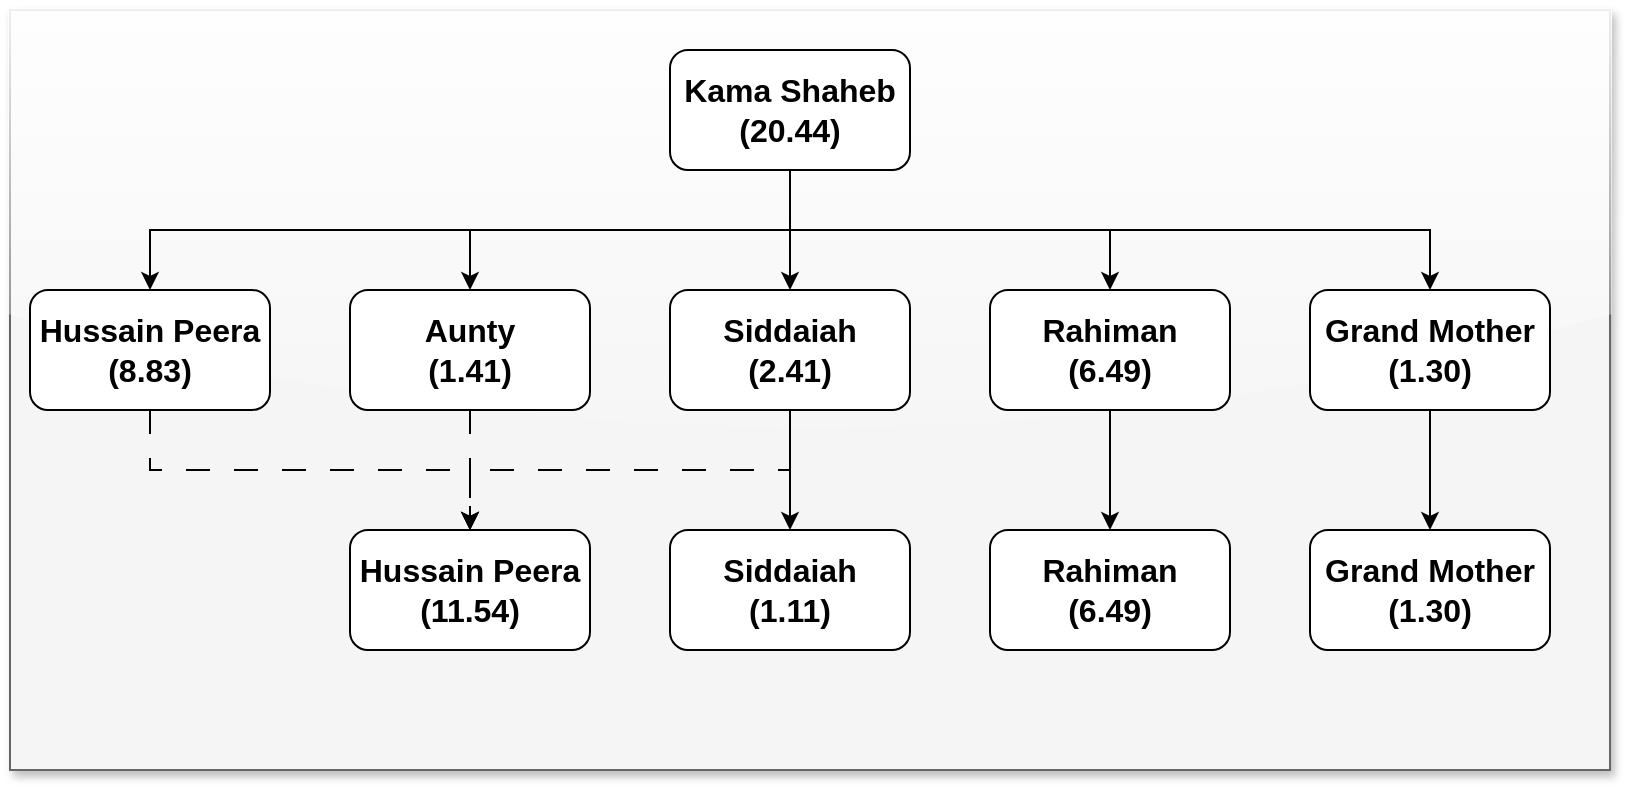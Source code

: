 <mxfile version="24.3.1" type="github">
  <diagram name="Page-1" id="wM5vTBgw53NvMh511tN3">
    <mxGraphModel dx="954" dy="558" grid="1" gridSize="10" guides="1" tooltips="1" connect="1" arrows="1" fold="1" page="1" pageScale="1" pageWidth="850" pageHeight="1100" math="0" shadow="0">
      <root>
        <mxCell id="0" />
        <mxCell id="1" parent="0" />
        <mxCell id="yvkBnEVUl6gwgJNbP0M0-14" value="" style="rounded=0;whiteSpace=wrap;html=1;fillColor=#f5f5f5;strokeColor=#666666;fontColor=#333333;glass=1;shadow=1;" vertex="1" parent="1">
          <mxGeometry x="30" y="20" width="800" height="380" as="geometry" />
        </mxCell>
        <mxCell id="yvkBnEVUl6gwgJNbP0M0-16" style="edgeStyle=orthogonalEdgeStyle;rounded=0;orthogonalLoop=1;jettySize=auto;html=1;exitX=0.5;exitY=1;exitDx=0;exitDy=0;" edge="1" parent="1" source="yvkBnEVUl6gwgJNbP0M0-1" target="yvkBnEVUl6gwgJNbP0M0-2">
          <mxGeometry relative="1" as="geometry" />
        </mxCell>
        <mxCell id="yvkBnEVUl6gwgJNbP0M0-17" style="edgeStyle=orthogonalEdgeStyle;rounded=0;orthogonalLoop=1;jettySize=auto;html=1;exitX=0.5;exitY=1;exitDx=0;exitDy=0;" edge="1" parent="1" source="yvkBnEVUl6gwgJNbP0M0-1" target="yvkBnEVUl6gwgJNbP0M0-6">
          <mxGeometry relative="1" as="geometry" />
        </mxCell>
        <mxCell id="yvkBnEVUl6gwgJNbP0M0-18" style="edgeStyle=orthogonalEdgeStyle;rounded=0;orthogonalLoop=1;jettySize=auto;html=1;exitX=0.5;exitY=1;exitDx=0;exitDy=0;" edge="1" parent="1" source="yvkBnEVUl6gwgJNbP0M0-1" target="yvkBnEVUl6gwgJNbP0M0-4">
          <mxGeometry relative="1" as="geometry" />
        </mxCell>
        <mxCell id="yvkBnEVUl6gwgJNbP0M0-19" style="edgeStyle=orthogonalEdgeStyle;rounded=0;orthogonalLoop=1;jettySize=auto;html=1;exitX=0.5;exitY=1;exitDx=0;exitDy=0;" edge="1" parent="1" source="yvkBnEVUl6gwgJNbP0M0-1" target="yvkBnEVUl6gwgJNbP0M0-3">
          <mxGeometry relative="1" as="geometry" />
        </mxCell>
        <mxCell id="yvkBnEVUl6gwgJNbP0M0-20" style="edgeStyle=orthogonalEdgeStyle;rounded=0;orthogonalLoop=1;jettySize=auto;html=1;exitX=0.5;exitY=1;exitDx=0;exitDy=0;" edge="1" parent="1" source="yvkBnEVUl6gwgJNbP0M0-1" target="yvkBnEVUl6gwgJNbP0M0-5">
          <mxGeometry relative="1" as="geometry" />
        </mxCell>
        <mxCell id="yvkBnEVUl6gwgJNbP0M0-1" value="Kama Shaheb&lt;div style=&quot;font-size: 16px;&quot;&gt;(20.44)&lt;/div&gt;" style="rounded=1;whiteSpace=wrap;html=1;fontSize=16;fontStyle=1;" vertex="1" parent="1">
          <mxGeometry x="360" y="40" width="120" height="60" as="geometry" />
        </mxCell>
        <mxCell id="yvkBnEVUl6gwgJNbP0M0-21" style="edgeStyle=orthogonalEdgeStyle;rounded=0;orthogonalLoop=1;jettySize=auto;html=1;exitX=0.5;exitY=1;exitDx=0;exitDy=0;entryX=0.5;entryY=0;entryDx=0;entryDy=0;dashed=1;dashPattern=12 12;" edge="1" parent="1" source="yvkBnEVUl6gwgJNbP0M0-2" target="yvkBnEVUl6gwgJNbP0M0-9">
          <mxGeometry relative="1" as="geometry" />
        </mxCell>
        <mxCell id="yvkBnEVUl6gwgJNbP0M0-2" value="Hussain Peera&lt;div&gt;(8.83)&lt;/div&gt;" style="rounded=1;whiteSpace=wrap;html=1;fontSize=16;fontStyle=1" vertex="1" parent="1">
          <mxGeometry x="40" y="160" width="120" height="60" as="geometry" />
        </mxCell>
        <mxCell id="yvkBnEVUl6gwgJNbP0M0-27" style="edgeStyle=orthogonalEdgeStyle;rounded=0;orthogonalLoop=1;jettySize=auto;html=1;exitX=0.5;exitY=1;exitDx=0;exitDy=0;entryX=0.5;entryY=0;entryDx=0;entryDy=0;" edge="1" parent="1" source="yvkBnEVUl6gwgJNbP0M0-3" target="yvkBnEVUl6gwgJNbP0M0-12">
          <mxGeometry relative="1" as="geometry" />
        </mxCell>
        <mxCell id="yvkBnEVUl6gwgJNbP0M0-3" value="Rahiman&lt;div&gt;(6.49)&lt;/div&gt;" style="rounded=1;whiteSpace=wrap;html=1;fontSize=16;fontStyle=1" vertex="1" parent="1">
          <mxGeometry x="520" y="160" width="120" height="60" as="geometry" />
        </mxCell>
        <mxCell id="yvkBnEVUl6gwgJNbP0M0-25" style="edgeStyle=orthogonalEdgeStyle;rounded=0;orthogonalLoop=1;jettySize=auto;html=1;exitX=0.5;exitY=1;exitDx=0;exitDy=0;entryX=0.5;entryY=0;entryDx=0;entryDy=0;dashed=1;dashPattern=12 12;" edge="1" parent="1" source="yvkBnEVUl6gwgJNbP0M0-4" target="yvkBnEVUl6gwgJNbP0M0-9">
          <mxGeometry relative="1" as="geometry" />
        </mxCell>
        <mxCell id="yvkBnEVUl6gwgJNbP0M0-26" style="edgeStyle=orthogonalEdgeStyle;rounded=0;orthogonalLoop=1;jettySize=auto;html=1;exitX=0.5;exitY=1;exitDx=0;exitDy=0;entryX=0.5;entryY=0;entryDx=0;entryDy=0;" edge="1" parent="1" source="yvkBnEVUl6gwgJNbP0M0-4" target="yvkBnEVUl6gwgJNbP0M0-11">
          <mxGeometry relative="1" as="geometry" />
        </mxCell>
        <mxCell id="yvkBnEVUl6gwgJNbP0M0-4" value="Siddaiah&lt;div&gt;(2.41)&lt;/div&gt;" style="rounded=1;whiteSpace=wrap;html=1;fontSize=16;fontStyle=1" vertex="1" parent="1">
          <mxGeometry x="360" y="160" width="120" height="60" as="geometry" />
        </mxCell>
        <mxCell id="yvkBnEVUl6gwgJNbP0M0-28" style="edgeStyle=orthogonalEdgeStyle;rounded=0;orthogonalLoop=1;jettySize=auto;html=1;exitX=0.5;exitY=1;exitDx=0;exitDy=0;" edge="1" parent="1" source="yvkBnEVUl6gwgJNbP0M0-5" target="yvkBnEVUl6gwgJNbP0M0-13">
          <mxGeometry relative="1" as="geometry" />
        </mxCell>
        <mxCell id="yvkBnEVUl6gwgJNbP0M0-5" value="Grand Mother&lt;div&gt;(1.30)&lt;/div&gt;" style="rounded=1;whiteSpace=wrap;html=1;fontSize=16;fontStyle=1" vertex="1" parent="1">
          <mxGeometry x="680" y="160" width="120" height="60" as="geometry" />
        </mxCell>
        <mxCell id="yvkBnEVUl6gwgJNbP0M0-24" style="edgeStyle=orthogonalEdgeStyle;rounded=0;orthogonalLoop=1;jettySize=auto;html=1;exitX=0.5;exitY=1;exitDx=0;exitDy=0;entryX=0.5;entryY=0;entryDx=0;entryDy=0;dashed=1;dashPattern=12 12;" edge="1" parent="1" source="yvkBnEVUl6gwgJNbP0M0-6" target="yvkBnEVUl6gwgJNbP0M0-9">
          <mxGeometry relative="1" as="geometry" />
        </mxCell>
        <mxCell id="yvkBnEVUl6gwgJNbP0M0-6" value="Aunty&lt;div&gt;(1.41)&lt;/div&gt;" style="rounded=1;whiteSpace=wrap;html=1;fontSize=16;fontStyle=1" vertex="1" parent="1">
          <mxGeometry x="200" y="160" width="120" height="60" as="geometry" />
        </mxCell>
        <mxCell id="yvkBnEVUl6gwgJNbP0M0-9" value="Hussain Peera&lt;div&gt;(11.54)&lt;/div&gt;" style="rounded=1;whiteSpace=wrap;html=1;fontSize=16;fontStyle=1" vertex="1" parent="1">
          <mxGeometry x="200" y="280" width="120" height="60" as="geometry" />
        </mxCell>
        <mxCell id="yvkBnEVUl6gwgJNbP0M0-11" value="Siddaiah&lt;div&gt;(1.11)&lt;/div&gt;" style="rounded=1;whiteSpace=wrap;html=1;fontSize=16;fontStyle=1" vertex="1" parent="1">
          <mxGeometry x="360" y="280" width="120" height="60" as="geometry" />
        </mxCell>
        <mxCell id="yvkBnEVUl6gwgJNbP0M0-12" value="Rahiman&lt;div&gt;(6.49)&lt;/div&gt;" style="rounded=1;whiteSpace=wrap;html=1;fontSize=16;fontStyle=1" vertex="1" parent="1">
          <mxGeometry x="520" y="280" width="120" height="60" as="geometry" />
        </mxCell>
        <mxCell id="yvkBnEVUl6gwgJNbP0M0-13" value="Grand Mother&lt;div&gt;(1.30)&lt;/div&gt;" style="rounded=1;whiteSpace=wrap;html=1;fontSize=16;fontStyle=1" vertex="1" parent="1">
          <mxGeometry x="680" y="280" width="120" height="60" as="geometry" />
        </mxCell>
      </root>
    </mxGraphModel>
  </diagram>
</mxfile>
